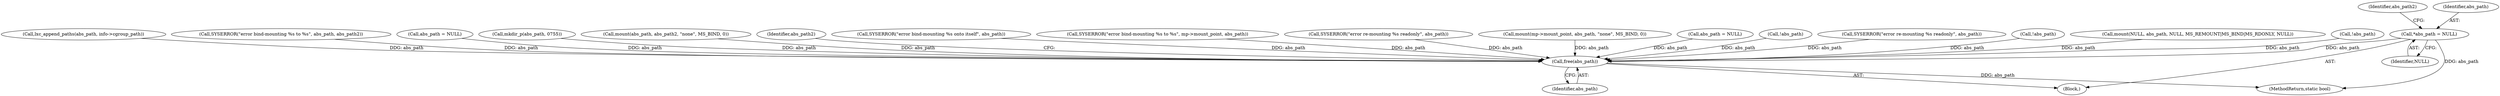 digraph "0_lxc_592fd47a6245508b79fe6ac819fe6d3b2c1289be@pointer" {
"1000138" [label="(Call,*abs_path = NULL)"];
"1000724" [label="(Call,free(abs_path))"];
"1000602" [label="(Call,mount(abs_path, abs_path2, \"none\", MS_BIND, 0))"];
"1000727" [label="(Identifier,abs_path2)"];
"1000558" [label="(Call,SYSERROR(\"error bind-mounting %s onto itself\", abs_path))"];
"1000435" [label="(Call,SYSERROR(\"error bind-mounting %s to %s\", mp->mount_point, abs_path))"];
"1000733" [label="(MethodReturn,static bool)"];
"1000468" [label="(Call,SYSERROR(\"error re-mounting %s readonly\", abs_path))"];
"1000422" [label="(Call,mount(mp->mount_point, abs_path, \"none\", MS_BIND, 0))"];
"1000697" [label="(Call,abs_path = NULL)"];
"1000677" [label="(Call,!abs_path)"];
"1000138" [label="(Call,*abs_path = NULL)"];
"1000143" [label="(Identifier,abs_path2)"];
"1000579" [label="(Call,SYSERROR(\"error re-mounting %s readonly\", abs_path))"];
"1000597" [label="(Call,!abs_path)"];
"1000725" [label="(Identifier,abs_path)"];
"1000140" [label="(Identifier,NULL)"];
"1000116" [label="(Block,)"];
"1000453" [label="(Call,mount(NULL, abs_path, NULL, MS_REMOUNT|MS_BIND|MS_RDONLY, NULL))"];
"1000362" [label="(Call,!abs_path)"];
"1000385" [label="(Call,lxc_append_paths(abs_path, info->cgroup_path))"];
"1000613" [label="(Call,SYSERROR(\"error bind-mounting %s to %s\", abs_path, abs_path2))"];
"1000139" [label="(Identifier,abs_path)"];
"1000648" [label="(Call,abs_path = NULL)"];
"1000367" [label="(Call,mkdir_p(abs_path, 0755))"];
"1000724" [label="(Call,free(abs_path))"];
"1000138" -> "1000116"  [label="AST: "];
"1000138" -> "1000140"  [label="CFG: "];
"1000139" -> "1000138"  [label="AST: "];
"1000140" -> "1000138"  [label="AST: "];
"1000143" -> "1000138"  [label="CFG: "];
"1000138" -> "1000733"  [label="DDG: abs_path"];
"1000138" -> "1000724"  [label="DDG: abs_path"];
"1000724" -> "1000116"  [label="AST: "];
"1000724" -> "1000725"  [label="CFG: "];
"1000725" -> "1000724"  [label="AST: "];
"1000727" -> "1000724"  [label="CFG: "];
"1000724" -> "1000733"  [label="DDG: abs_path"];
"1000453" -> "1000724"  [label="DDG: abs_path"];
"1000597" -> "1000724"  [label="DDG: abs_path"];
"1000435" -> "1000724"  [label="DDG: abs_path"];
"1000367" -> "1000724"  [label="DDG: abs_path"];
"1000422" -> "1000724"  [label="DDG: abs_path"];
"1000613" -> "1000724"  [label="DDG: abs_path"];
"1000579" -> "1000724"  [label="DDG: abs_path"];
"1000648" -> "1000724"  [label="DDG: abs_path"];
"1000602" -> "1000724"  [label="DDG: abs_path"];
"1000385" -> "1000724"  [label="DDG: abs_path"];
"1000697" -> "1000724"  [label="DDG: abs_path"];
"1000468" -> "1000724"  [label="DDG: abs_path"];
"1000362" -> "1000724"  [label="DDG: abs_path"];
"1000558" -> "1000724"  [label="DDG: abs_path"];
"1000677" -> "1000724"  [label="DDG: abs_path"];
}
